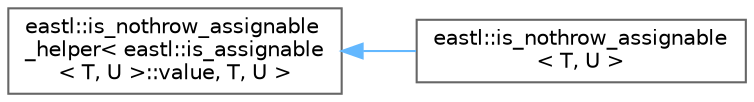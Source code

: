 digraph "类继承关系图"
{
 // LATEX_PDF_SIZE
  bgcolor="transparent";
  edge [fontname=Helvetica,fontsize=10,labelfontname=Helvetica,labelfontsize=10];
  node [fontname=Helvetica,fontsize=10,shape=box,height=0.2,width=0.4];
  rankdir="LR";
  Node0 [id="Node000000",label="eastl::is_nothrow_assignable\l_helper\< eastl::is_assignable\l\< T, U \>::value, T, U \>",height=0.2,width=0.4,color="grey40", fillcolor="white", style="filled",URL="$structeastl_1_1is__nothrow__assignable__helper.html",tooltip=" "];
  Node0 -> Node1 [id="edge912_Node000000_Node000001",dir="back",color="steelblue1",style="solid",tooltip=" "];
  Node1 [id="Node000001",label="eastl::is_nothrow_assignable\l\< T, U \>",height=0.2,width=0.4,color="grey40", fillcolor="white", style="filled",URL="$structeastl_1_1is__nothrow__assignable.html",tooltip=" "];
}
